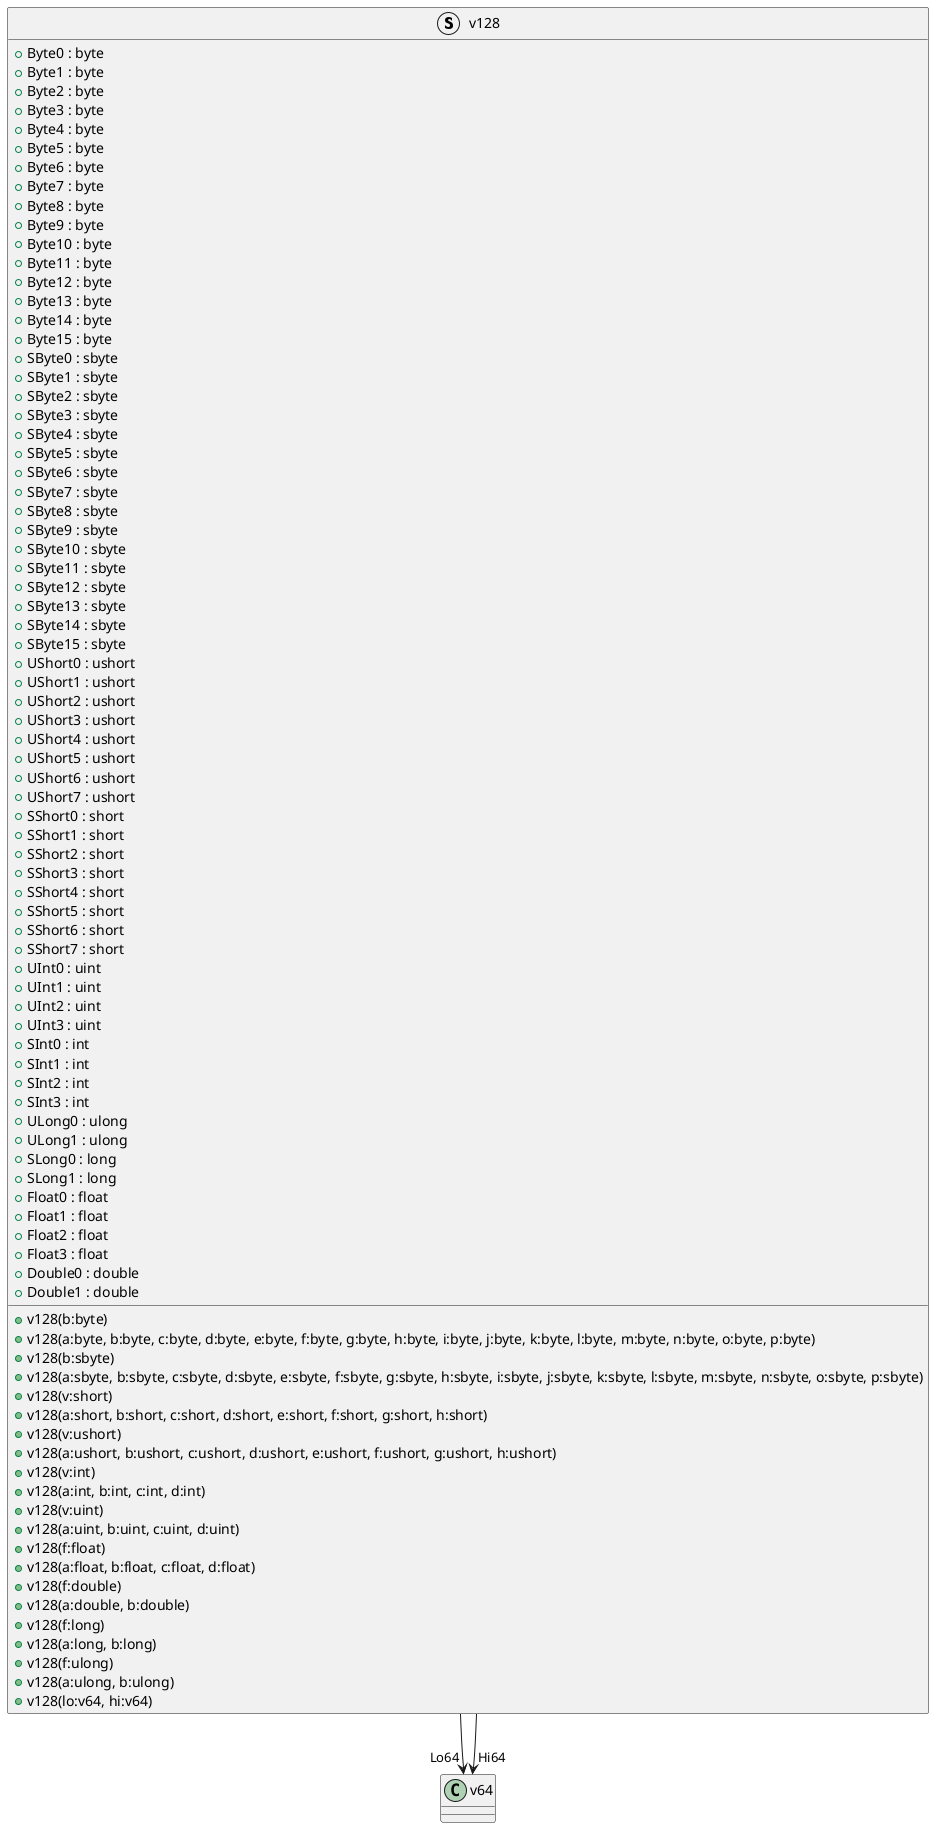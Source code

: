 @startuml
struct v128 {
    + Byte0 : byte
    + Byte1 : byte
    + Byte2 : byte
    + Byte3 : byte
    + Byte4 : byte
    + Byte5 : byte
    + Byte6 : byte
    + Byte7 : byte
    + Byte8 : byte
    + Byte9 : byte
    + Byte10 : byte
    + Byte11 : byte
    + Byte12 : byte
    + Byte13 : byte
    + Byte14 : byte
    + Byte15 : byte
    + SByte0 : sbyte
    + SByte1 : sbyte
    + SByte2 : sbyte
    + SByte3 : sbyte
    + SByte4 : sbyte
    + SByte5 : sbyte
    + SByte6 : sbyte
    + SByte7 : sbyte
    + SByte8 : sbyte
    + SByte9 : sbyte
    + SByte10 : sbyte
    + SByte11 : sbyte
    + SByte12 : sbyte
    + SByte13 : sbyte
    + SByte14 : sbyte
    + SByte15 : sbyte
    + UShort0 : ushort
    + UShort1 : ushort
    + UShort2 : ushort
    + UShort3 : ushort
    + UShort4 : ushort
    + UShort5 : ushort
    + UShort6 : ushort
    + UShort7 : ushort
    + SShort0 : short
    + SShort1 : short
    + SShort2 : short
    + SShort3 : short
    + SShort4 : short
    + SShort5 : short
    + SShort6 : short
    + SShort7 : short
    + UInt0 : uint
    + UInt1 : uint
    + UInt2 : uint
    + UInt3 : uint
    + SInt0 : int
    + SInt1 : int
    + SInt2 : int
    + SInt3 : int
    + ULong0 : ulong
    + ULong1 : ulong
    + SLong0 : long
    + SLong1 : long
    + Float0 : float
    + Float1 : float
    + Float2 : float
    + Float3 : float
    + Double0 : double
    + Double1 : double
    + v128(b:byte)
    + v128(a:byte, b:byte, c:byte, d:byte, e:byte, f:byte, g:byte, h:byte, i:byte, j:byte, k:byte, l:byte, m:byte, n:byte, o:byte, p:byte)
    + v128(b:sbyte)
    + v128(a:sbyte, b:sbyte, c:sbyte, d:sbyte, e:sbyte, f:sbyte, g:sbyte, h:sbyte, i:sbyte, j:sbyte, k:sbyte, l:sbyte, m:sbyte, n:sbyte, o:sbyte, p:sbyte)
    + v128(v:short)
    + v128(a:short, b:short, c:short, d:short, e:short, f:short, g:short, h:short)
    + v128(v:ushort)
    + v128(a:ushort, b:ushort, c:ushort, d:ushort, e:ushort, f:ushort, g:ushort, h:ushort)
    + v128(v:int)
    + v128(a:int, b:int, c:int, d:int)
    + v128(v:uint)
    + v128(a:uint, b:uint, c:uint, d:uint)
    + v128(f:float)
    + v128(a:float, b:float, c:float, d:float)
    + v128(f:double)
    + v128(a:double, b:double)
    + v128(f:long)
    + v128(a:long, b:long)
    + v128(f:ulong)
    + v128(a:ulong, b:ulong)
    + v128(lo:v64, hi:v64)
}
v128 --> "Lo64" v64
v128 --> "Hi64" v64
@enduml

